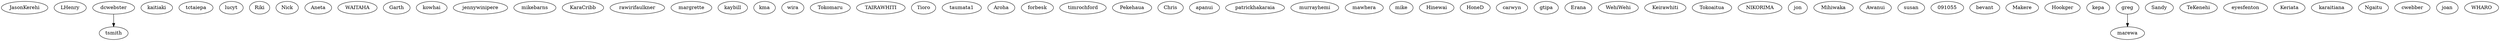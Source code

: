 strict digraph  {
	JasonKerehi;
	LHenry;
	dcwebster -> tsmith	 [pred="0.8"];
	kaitiaki;
	tctaiepa;
	lucyt;
	Riki;
	Nick;
	Aneta;
	WAITAHA;
	Garth;
	kowhai;
	jennywinipere;
	mikebarns;
	KaraCribb;
	rawirifaulkner;
	margrette;
	kaybill;
	kma;
	wira;
	Tokomaru;
	TAIRAWHITI;
	Tioro;
	taumata1;
	Aroha;
	forbesk;
	timrochford;
	Pekehaua;
	Chris;
	apanui;
	patrickhakaraia;
	murrayhemi;
	mawhera;
	mike;
	Hinewai;
	HoneD;
	carwyn;
	gtipa;
	Erana;
	WehiWehi;
	Keirawhiti;
	Tokoaitua;
	NIKORIMA;
	jon;
	Mihiwaka;
	Awanui;
	susan;
	091055;
	bevant;
	Makere;
	Hookger;
	kepa;
	greg -> marewa	 [pred="0.8"];
	Sandy;
	TeKenehi;
	eyesfenton;
	Keriata;
	karaitiana;
	Ngaitu;
	cwebber;
	joan;
	WHARO;
}
